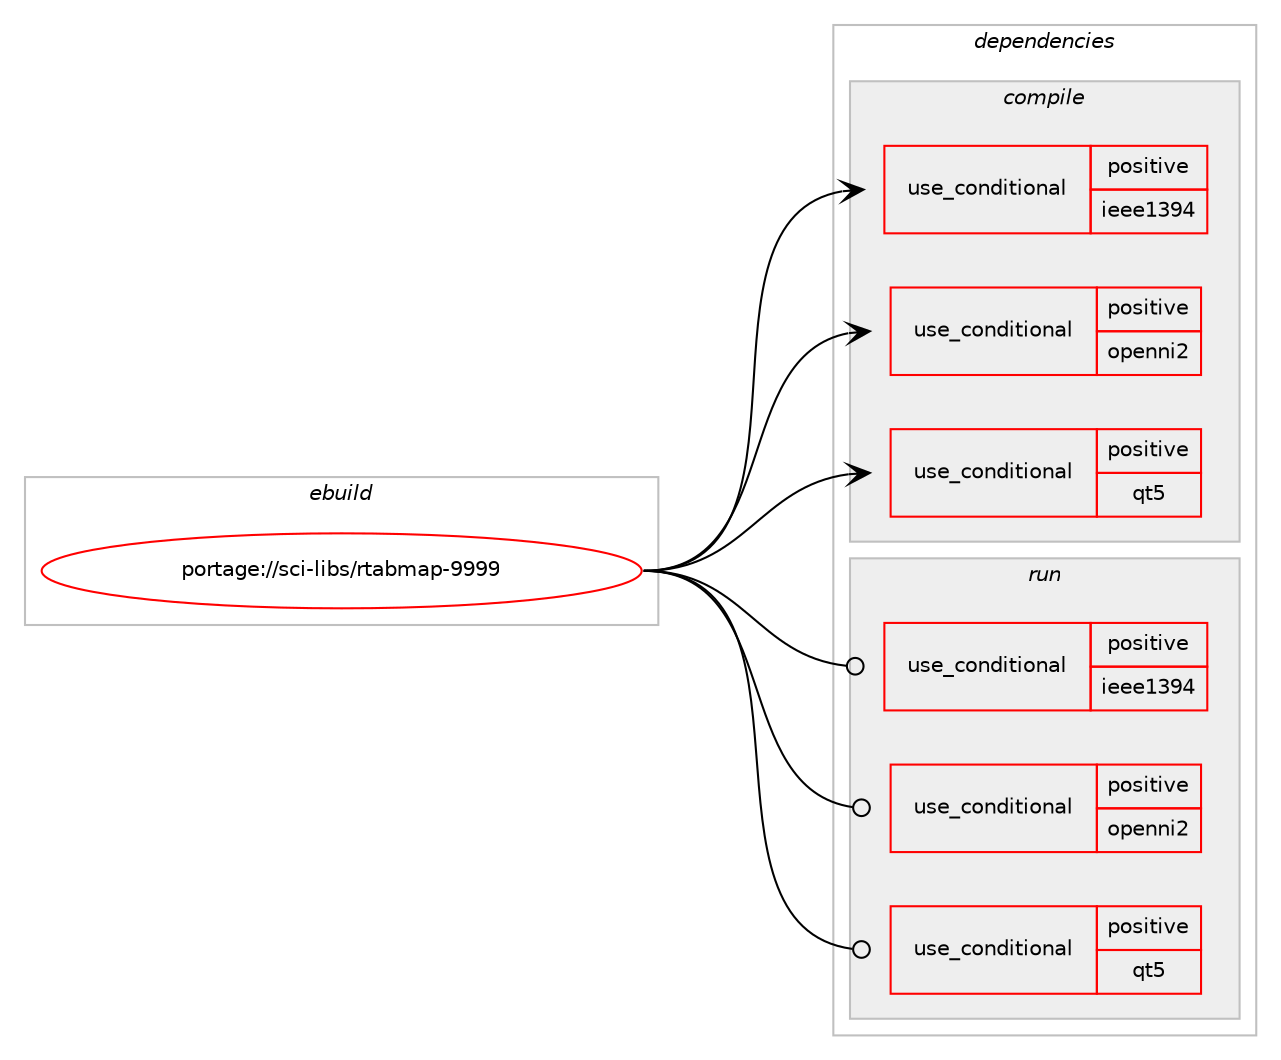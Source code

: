 digraph prolog {

# *************
# Graph options
# *************

newrank=true;
concentrate=true;
compound=true;
graph [rankdir=LR,fontname=Helvetica,fontsize=10,ranksep=1.5];#, ranksep=2.5, nodesep=0.2];
edge  [arrowhead=vee];
node  [fontname=Helvetica,fontsize=10];

# **********
# The ebuild
# **********

subgraph cluster_leftcol {
color=gray;
rank=same;
label=<<i>ebuild</i>>;
id [label="portage://sci-libs/rtabmap-9999", color=red, width=4, href="../sci-libs/rtabmap-9999.svg"];
}

# ****************
# The dependencies
# ****************

subgraph cluster_midcol {
color=gray;
label=<<i>dependencies</i>>;
subgraph cluster_compile {
fillcolor="#eeeeee";
style=filled;
label=<<i>compile</i>>;
subgraph cond11194 {
dependency16395 [label=<<TABLE BORDER="0" CELLBORDER="1" CELLSPACING="0" CELLPADDING="4"><TR><TD ROWSPAN="3" CELLPADDING="10">use_conditional</TD></TR><TR><TD>positive</TD></TR><TR><TD>ieee1394</TD></TR></TABLE>>, shape=none, color=red];
# *** BEGIN UNKNOWN DEPENDENCY TYPE (TODO) ***
# dependency16395 -> package_dependency(portage://sci-libs/rtabmap-9999,install,no,media-libs,libdc1394,none,[,,],[slot(2),equal],[])
# *** END UNKNOWN DEPENDENCY TYPE (TODO) ***

}
id:e -> dependency16395:w [weight=20,style="solid",arrowhead="vee"];
subgraph cond11195 {
dependency16396 [label=<<TABLE BORDER="0" CELLBORDER="1" CELLSPACING="0" CELLPADDING="4"><TR><TD ROWSPAN="3" CELLPADDING="10">use_conditional</TD></TR><TR><TD>positive</TD></TR><TR><TD>openni2</TD></TR></TABLE>>, shape=none, color=red];
# *** BEGIN UNKNOWN DEPENDENCY TYPE (TODO) ***
# dependency16396 -> package_dependency(portage://sci-libs/rtabmap-9999,install,no,dev-libs,OpenNI2,none,[,,],[],[])
# *** END UNKNOWN DEPENDENCY TYPE (TODO) ***

}
id:e -> dependency16396:w [weight=20,style="solid",arrowhead="vee"];
subgraph cond11196 {
dependency16397 [label=<<TABLE BORDER="0" CELLBORDER="1" CELLSPACING="0" CELLPADDING="4"><TR><TD ROWSPAN="3" CELLPADDING="10">use_conditional</TD></TR><TR><TD>positive</TD></TR><TR><TD>qt5</TD></TR></TABLE>>, shape=none, color=red];
# *** BEGIN UNKNOWN DEPENDENCY TYPE (TODO) ***
# dependency16397 -> package_dependency(portage://sci-libs/rtabmap-9999,install,no,dev-qt,qtwidgets,none,[,,],[slot(5)],[])
# *** END UNKNOWN DEPENDENCY TYPE (TODO) ***

# *** BEGIN UNKNOWN DEPENDENCY TYPE (TODO) ***
# dependency16397 -> package_dependency(portage://sci-libs/rtabmap-9999,install,no,dev-qt,qtcore,none,[,,],[slot(5)],[])
# *** END UNKNOWN DEPENDENCY TYPE (TODO) ***

# *** BEGIN UNKNOWN DEPENDENCY TYPE (TODO) ***
# dependency16397 -> package_dependency(portage://sci-libs/rtabmap-9999,install,no,dev-qt,qtgui,none,[,,],[slot(5)],[])
# *** END UNKNOWN DEPENDENCY TYPE (TODO) ***

# *** BEGIN UNKNOWN DEPENDENCY TYPE (TODO) ***
# dependency16397 -> package_dependency(portage://sci-libs/rtabmap-9999,install,no,dev-qt,qtsvg,none,[,,],[slot(5)],[])
# *** END UNKNOWN DEPENDENCY TYPE (TODO) ***

}
id:e -> dependency16397:w [weight=20,style="solid",arrowhead="vee"];
# *** BEGIN UNKNOWN DEPENDENCY TYPE (TODO) ***
# id -> package_dependency(portage://sci-libs/rtabmap-9999,install,no,dev-cpp,yaml-cpp,none,[,,],any_same_slot,[])
# *** END UNKNOWN DEPENDENCY TYPE (TODO) ***

# *** BEGIN UNKNOWN DEPENDENCY TYPE (TODO) ***
# id -> package_dependency(portage://sci-libs/rtabmap-9999,install,no,dev-libs,boost,none,[,,],any_same_slot,[])
# *** END UNKNOWN DEPENDENCY TYPE (TODO) ***

# *** BEGIN UNKNOWN DEPENDENCY TYPE (TODO) ***
# id -> package_dependency(portage://sci-libs/rtabmap-9999,install,no,media-libs,opencv,none,[,,],any_same_slot,[use(optenable(qt5),negative)])
# *** END UNKNOWN DEPENDENCY TYPE (TODO) ***

# *** BEGIN UNKNOWN DEPENDENCY TYPE (TODO) ***
# id -> package_dependency(portage://sci-libs/rtabmap-9999,install,no,sci-libs,octomap,none,[,,],any_same_slot,[])
# *** END UNKNOWN DEPENDENCY TYPE (TODO) ***

# *** BEGIN UNKNOWN DEPENDENCY TYPE (TODO) ***
# id -> package_dependency(portage://sci-libs/rtabmap-9999,install,no,sci-libs,pcl,none,[,,],any_same_slot,[use(enable(openni),none),use(enable(vtk),none),use(optenable(qt5),negative)])
# *** END UNKNOWN DEPENDENCY TYPE (TODO) ***

# *** BEGIN UNKNOWN DEPENDENCY TYPE (TODO) ***
# id -> package_dependency(portage://sci-libs/rtabmap-9999,install,no,sci-libs,vtk,none,[,,],any_same_slot,[use(optenable(qt5),negative)])
# *** END UNKNOWN DEPENDENCY TYPE (TODO) ***

# *** BEGIN UNKNOWN DEPENDENCY TYPE (TODO) ***
# id -> package_dependency(portage://sci-libs/rtabmap-9999,install,no,sys-libs,zlib,none,[,,],[],[])
# *** END UNKNOWN DEPENDENCY TYPE (TODO) ***

}
subgraph cluster_compileandrun {
fillcolor="#eeeeee";
style=filled;
label=<<i>compile and run</i>>;
}
subgraph cluster_run {
fillcolor="#eeeeee";
style=filled;
label=<<i>run</i>>;
subgraph cond11197 {
dependency16398 [label=<<TABLE BORDER="0" CELLBORDER="1" CELLSPACING="0" CELLPADDING="4"><TR><TD ROWSPAN="3" CELLPADDING="10">use_conditional</TD></TR><TR><TD>positive</TD></TR><TR><TD>ieee1394</TD></TR></TABLE>>, shape=none, color=red];
# *** BEGIN UNKNOWN DEPENDENCY TYPE (TODO) ***
# dependency16398 -> package_dependency(portage://sci-libs/rtabmap-9999,run,no,media-libs,libdc1394,none,[,,],[slot(2),equal],[])
# *** END UNKNOWN DEPENDENCY TYPE (TODO) ***

}
id:e -> dependency16398:w [weight=20,style="solid",arrowhead="odot"];
subgraph cond11198 {
dependency16399 [label=<<TABLE BORDER="0" CELLBORDER="1" CELLSPACING="0" CELLPADDING="4"><TR><TD ROWSPAN="3" CELLPADDING="10">use_conditional</TD></TR><TR><TD>positive</TD></TR><TR><TD>openni2</TD></TR></TABLE>>, shape=none, color=red];
# *** BEGIN UNKNOWN DEPENDENCY TYPE (TODO) ***
# dependency16399 -> package_dependency(portage://sci-libs/rtabmap-9999,run,no,dev-libs,OpenNI2,none,[,,],[],[])
# *** END UNKNOWN DEPENDENCY TYPE (TODO) ***

}
id:e -> dependency16399:w [weight=20,style="solid",arrowhead="odot"];
subgraph cond11199 {
dependency16400 [label=<<TABLE BORDER="0" CELLBORDER="1" CELLSPACING="0" CELLPADDING="4"><TR><TD ROWSPAN="3" CELLPADDING="10">use_conditional</TD></TR><TR><TD>positive</TD></TR><TR><TD>qt5</TD></TR></TABLE>>, shape=none, color=red];
# *** BEGIN UNKNOWN DEPENDENCY TYPE (TODO) ***
# dependency16400 -> package_dependency(portage://sci-libs/rtabmap-9999,run,no,dev-qt,qtwidgets,none,[,,],[slot(5)],[])
# *** END UNKNOWN DEPENDENCY TYPE (TODO) ***

# *** BEGIN UNKNOWN DEPENDENCY TYPE (TODO) ***
# dependency16400 -> package_dependency(portage://sci-libs/rtabmap-9999,run,no,dev-qt,qtcore,none,[,,],[slot(5)],[])
# *** END UNKNOWN DEPENDENCY TYPE (TODO) ***

# *** BEGIN UNKNOWN DEPENDENCY TYPE (TODO) ***
# dependency16400 -> package_dependency(portage://sci-libs/rtabmap-9999,run,no,dev-qt,qtgui,none,[,,],[slot(5)],[])
# *** END UNKNOWN DEPENDENCY TYPE (TODO) ***

# *** BEGIN UNKNOWN DEPENDENCY TYPE (TODO) ***
# dependency16400 -> package_dependency(portage://sci-libs/rtabmap-9999,run,no,dev-qt,qtsvg,none,[,,],[slot(5)],[])
# *** END UNKNOWN DEPENDENCY TYPE (TODO) ***

}
id:e -> dependency16400:w [weight=20,style="solid",arrowhead="odot"];
# *** BEGIN UNKNOWN DEPENDENCY TYPE (TODO) ***
# id -> package_dependency(portage://sci-libs/rtabmap-9999,run,no,dev-cpp,yaml-cpp,none,[,,],any_same_slot,[])
# *** END UNKNOWN DEPENDENCY TYPE (TODO) ***

# *** BEGIN UNKNOWN DEPENDENCY TYPE (TODO) ***
# id -> package_dependency(portage://sci-libs/rtabmap-9999,run,no,dev-libs,boost,none,[,,],any_same_slot,[])
# *** END UNKNOWN DEPENDENCY TYPE (TODO) ***

# *** BEGIN UNKNOWN DEPENDENCY TYPE (TODO) ***
# id -> package_dependency(portage://sci-libs/rtabmap-9999,run,no,media-libs,opencv,none,[,,],any_same_slot,[use(optenable(qt5),negative)])
# *** END UNKNOWN DEPENDENCY TYPE (TODO) ***

# *** BEGIN UNKNOWN DEPENDENCY TYPE (TODO) ***
# id -> package_dependency(portage://sci-libs/rtabmap-9999,run,no,sci-libs,octomap,none,[,,],any_same_slot,[])
# *** END UNKNOWN DEPENDENCY TYPE (TODO) ***

# *** BEGIN UNKNOWN DEPENDENCY TYPE (TODO) ***
# id -> package_dependency(portage://sci-libs/rtabmap-9999,run,no,sci-libs,pcl,none,[,,],any_same_slot,[use(enable(openni),none),use(enable(vtk),none),use(optenable(qt5),negative)])
# *** END UNKNOWN DEPENDENCY TYPE (TODO) ***

# *** BEGIN UNKNOWN DEPENDENCY TYPE (TODO) ***
# id -> package_dependency(portage://sci-libs/rtabmap-9999,run,no,sci-libs,vtk,none,[,,],any_same_slot,[use(optenable(qt5),negative)])
# *** END UNKNOWN DEPENDENCY TYPE (TODO) ***

# *** BEGIN UNKNOWN DEPENDENCY TYPE (TODO) ***
# id -> package_dependency(portage://sci-libs/rtabmap-9999,run,no,sys-libs,zlib,none,[,,],[],[])
# *** END UNKNOWN DEPENDENCY TYPE (TODO) ***

}
}

# **************
# The candidates
# **************

subgraph cluster_choices {
rank=same;
color=gray;
label=<<i>candidates</i>>;

}

}
